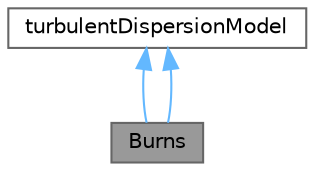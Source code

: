 digraph "Burns"
{
 // LATEX_PDF_SIZE
  bgcolor="transparent";
  edge [fontname=Helvetica,fontsize=10,labelfontname=Helvetica,labelfontsize=10];
  node [fontname=Helvetica,fontsize=10,shape=box,height=0.2,width=0.4];
  Node1 [id="Node000001",label="Burns",height=0.2,width=0.4,color="gray40", fillcolor="grey60", style="filled", fontcolor="black",tooltip="Turbulent dispersion model of Burns et al."];
  Node2 -> Node1 [id="edge1_Node000001_Node000002",dir="back",color="steelblue1",style="solid",tooltip=" "];
  Node2 [id="Node000002",label="turbulentDispersionModel",height=0.2,width=0.4,color="gray40", fillcolor="white", style="filled",URL="$classFoam_1_1turbulentDispersionModel.html",tooltip=" "];
  Node2 -> Node1 [id="edge2_Node000001_Node000002",dir="back",color="steelblue1",style="solid",tooltip=" "];
}
